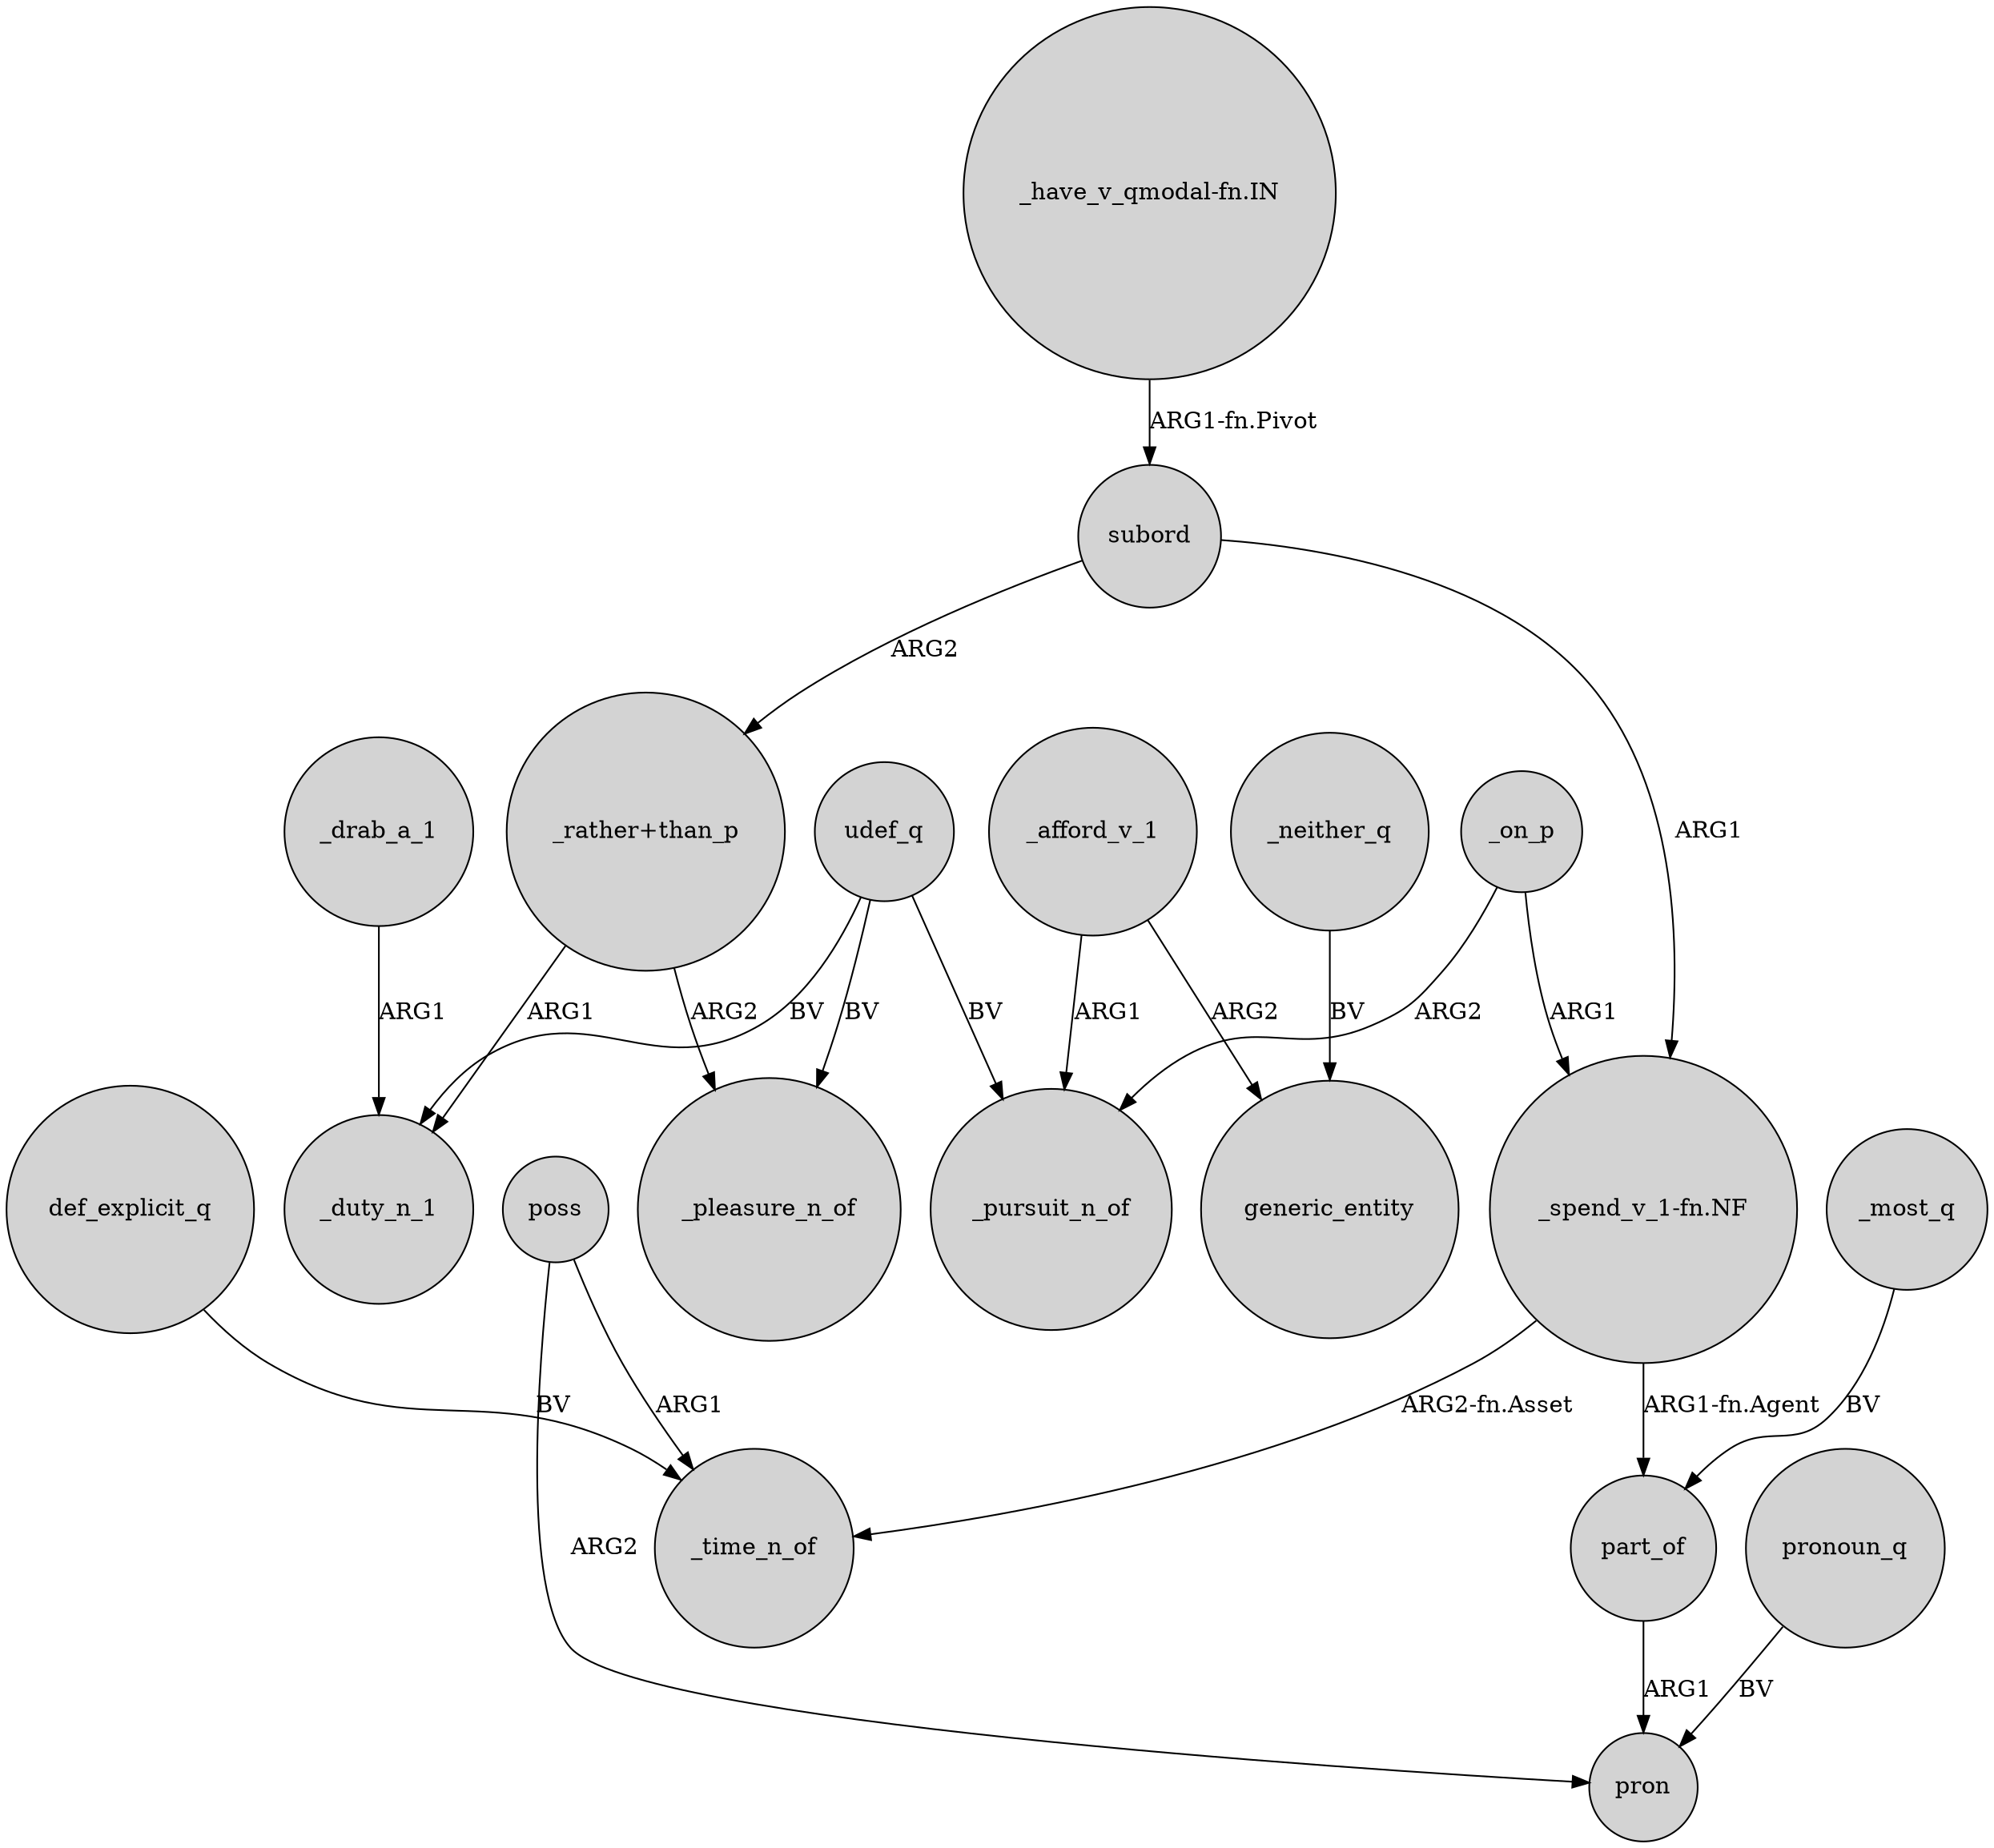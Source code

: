digraph {
	node [shape=circle style=filled]
	part_of -> pron [label=ARG1]
	"_spend_v_1-fn.NF" -> part_of [label="ARG1-fn.Agent"]
	poss -> pron [label=ARG2]
	_on_p -> "_spend_v_1-fn.NF" [label=ARG1]
	_drab_a_1 -> _duty_n_1 [label=ARG1]
	"_spend_v_1-fn.NF" -> _time_n_of [label="ARG2-fn.Asset"]
	udef_q -> _pursuit_n_of [label=BV]
	poss -> _time_n_of [label=ARG1]
	"_rather+than_p" -> _pleasure_n_of [label=ARG2]
	_afford_v_1 -> generic_entity [label=ARG2]
	_neither_q -> generic_entity [label=BV]
	pronoun_q -> pron [label=BV]
	_afford_v_1 -> _pursuit_n_of [label=ARG1]
	subord -> "_rather+than_p" [label=ARG2]
	def_explicit_q -> _time_n_of [label=BV]
	"_rather+than_p" -> _duty_n_1 [label=ARG1]
	udef_q -> _duty_n_1 [label=BV]
	udef_q -> _pleasure_n_of [label=BV]
	_most_q -> part_of [label=BV]
	"_have_v_qmodal-fn.IN" -> subord [label="ARG1-fn.Pivot"]
	_on_p -> _pursuit_n_of [label=ARG2]
	subord -> "_spend_v_1-fn.NF" [label=ARG1]
}
